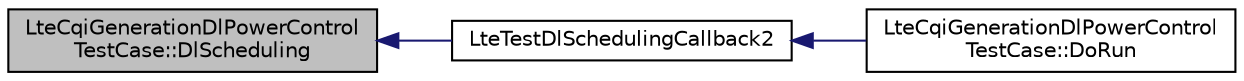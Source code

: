 digraph "LteCqiGenerationDlPowerControlTestCase::DlScheduling"
{
  edge [fontname="Helvetica",fontsize="10",labelfontname="Helvetica",labelfontsize="10"];
  node [fontname="Helvetica",fontsize="10",shape=record];
  rankdir="LR";
  Node1 [label="LteCqiGenerationDlPowerControl\lTestCase::DlScheduling",height=0.2,width=0.4,color="black", fillcolor="grey75", style="filled", fontcolor="black"];
  Node1 -> Node2 [dir="back",color="midnightblue",fontsize="10",style="solid"];
  Node2 [label="LteTestDlSchedulingCallback2",height=0.2,width=0.4,color="black", fillcolor="white", style="filled",URL="$dd/d58/lte-test-cqi-generation_8cc.html#af8660e0d6de7e7145aef6f7d0006ff27"];
  Node2 -> Node3 [dir="back",color="midnightblue",fontsize="10",style="solid"];
  Node3 [label="LteCqiGenerationDlPowerControl\lTestCase::DoRun",height=0.2,width=0.4,color="black", fillcolor="white", style="filled",URL="$d0/d70/classLteCqiGenerationDlPowerControlTestCase.html#a8a6ba5e52123fc8ed0deb9014a8b0591",tooltip="Implementation to actually run this TestCase. "];
}
